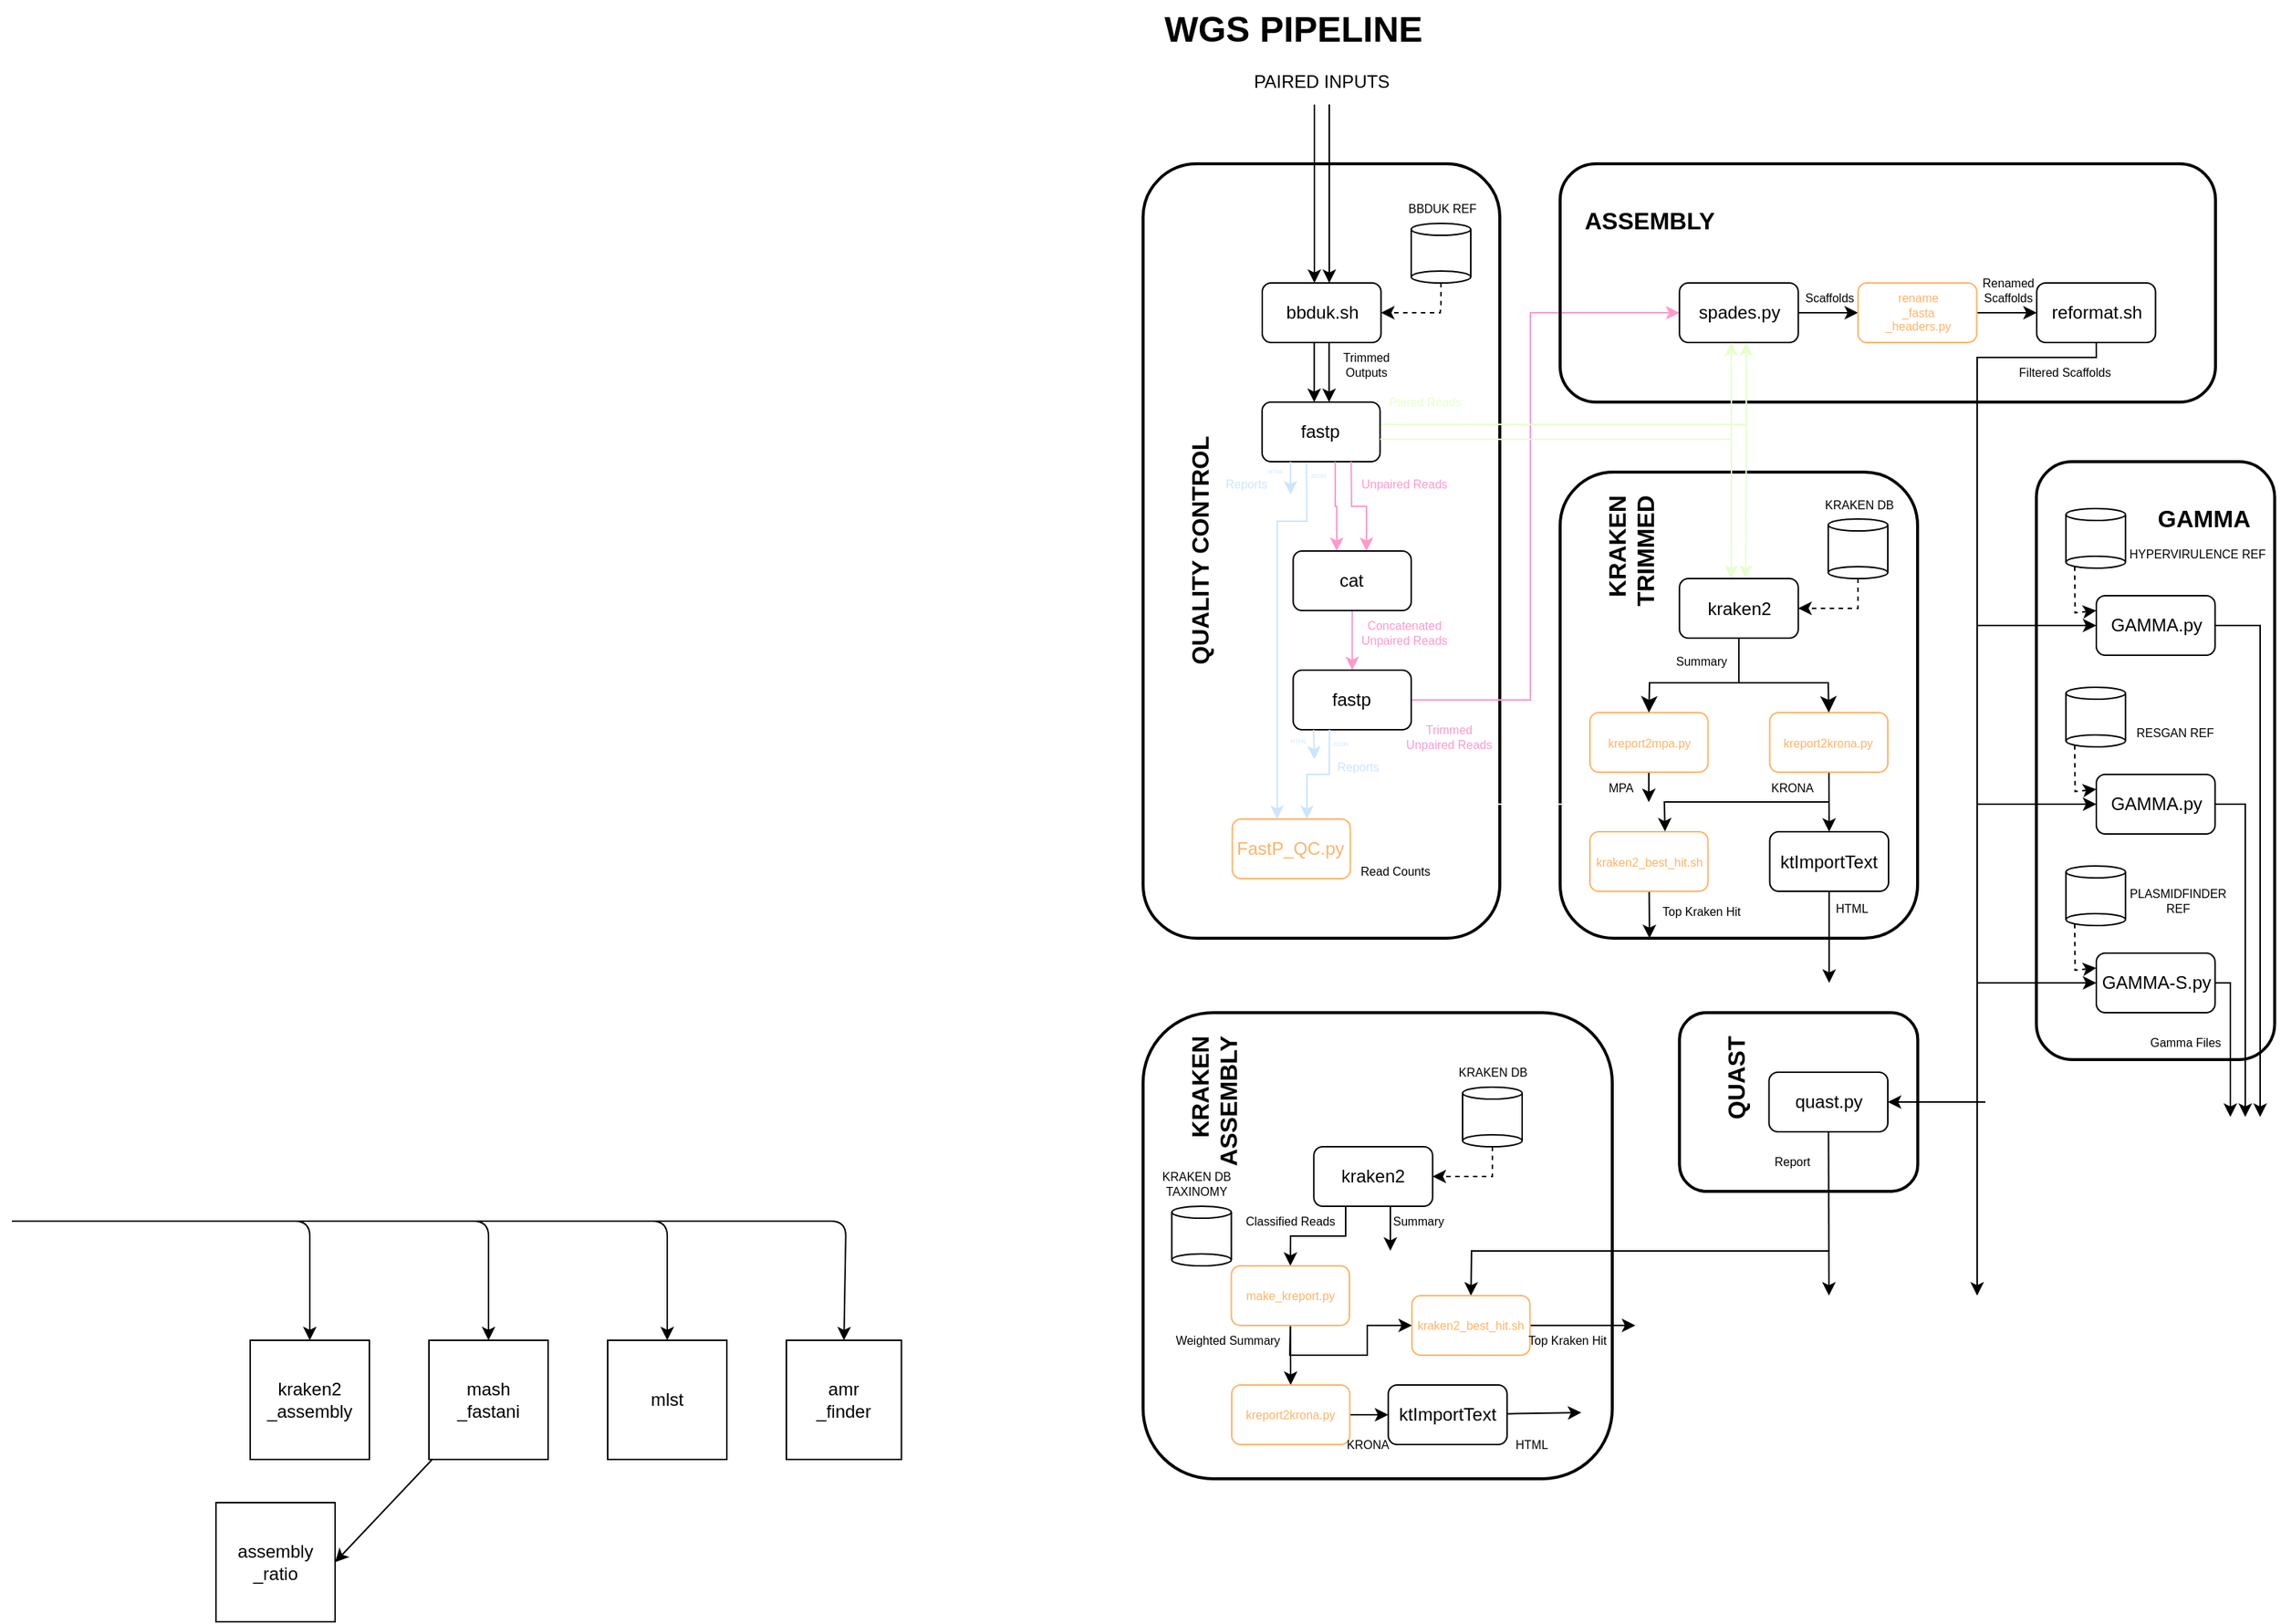 <mxfile>
    <diagram id="FtOyVvMvATsT74txpiN0" name="Page-1">
        <mxGraphModel dx="1254" dy="314" grid="1" gridSize="10" guides="1" tooltips="1" connect="1" arrows="1" fold="1" page="1" pageScale="1" pageWidth="827" pageHeight="1169" math="0" shadow="0">
            <root>
                <mxCell id="0"/>
                <mxCell id="1" parent="0"/>
                <mxCell id="39" value="QUALITY CONTROL" style="rounded=1;whiteSpace=wrap;html=1;glass=0;shadow=0;strokeWidth=2;horizontal=0;verticalAlign=top;spacingTop=8;fontSize=16;spacing=16;spacingLeft=0;spacingBottom=8;align=center;fontStyle=1;fillColor=none;" parent="1" vertex="1">
                    <mxGeometry x="39.5" y="110" width="239.5" height="520" as="geometry"/>
                </mxCell>
                <mxCell id="131" style="edgeStyle=none;rounded=0;sketch=0;html=1;strokeColor=#FF99CC;fontSize=12;fontColor=default;entryX=0;entryY=0.5;entryDx=0;entryDy=0;" parent="1" source="115" target="168" edge="1">
                    <mxGeometry relative="1" as="geometry">
                        <mxPoint x="259.5" y="470" as="targetPoint"/>
                        <Array as="points">
                            <mxPoint x="299.5" y="470"/>
                            <mxPoint x="299.5" y="210"/>
                        </Array>
                    </mxGeometry>
                </mxCell>
                <mxCell id="133" value="KRAKEN&lt;br&gt;TRIMMED" style="rounded=1;whiteSpace=wrap;html=1;glass=0;shadow=0;strokeWidth=2;horizontal=0;verticalAlign=top;spacingTop=8;fontSize=16;spacing=16;spacingLeft=0;spacingBottom=8;align=right;fontStyle=1;fillColor=none;" parent="1" vertex="1">
                    <mxGeometry x="319.51" y="317" width="240" height="313" as="geometry"/>
                </mxCell>
                <mxCell id="22" style="edgeStyle=none;html=1;entryX=0.5;entryY=0;entryDx=0;entryDy=0;" parent="1" target="21" edge="1">
                    <mxGeometry relative="1" as="geometry">
                        <Array as="points">
                            <mxPoint x="-520" y="820"/>
                        </Array>
                        <mxPoint x="-720" y="820" as="sourcePoint"/>
                    </mxGeometry>
                </mxCell>
                <mxCell id="24" style="edgeStyle=none;html=1;entryX=0.5;entryY=0;entryDx=0;entryDy=0;" parent="1" target="23" edge="1">
                    <mxGeometry relative="1" as="geometry">
                        <Array as="points">
                            <mxPoint x="-400" y="820"/>
                        </Array>
                        <mxPoint x="-720" y="820" as="sourcePoint"/>
                    </mxGeometry>
                </mxCell>
                <mxCell id="35" style="edgeStyle=none;html=1;entryX=0.5;entryY=0;entryDx=0;entryDy=0;" parent="1" target="34" edge="1">
                    <mxGeometry relative="1" as="geometry">
                        <Array as="points">
                            <mxPoint x="-280" y="820"/>
                        </Array>
                        <mxPoint x="-720" y="820" as="sourcePoint"/>
                    </mxGeometry>
                </mxCell>
                <mxCell id="38" style="edgeStyle=none;html=1;entryX=0.5;entryY=0;entryDx=0;entryDy=0;" parent="1" target="37" edge="1">
                    <mxGeometry relative="1" as="geometry">
                        <Array as="points">
                            <mxPoint x="-160" y="820"/>
                        </Array>
                        <mxPoint x="-720" y="820" as="sourcePoint"/>
                    </mxGeometry>
                </mxCell>
                <mxCell id="21" value="kraken2&lt;br&gt;_assembly" style="whiteSpace=wrap;html=1;" parent="1" vertex="1">
                    <mxGeometry x="-560" y="900" width="80" height="80" as="geometry"/>
                </mxCell>
                <mxCell id="139" style="edgeStyle=none;html=1;entryX=1;entryY=0.5;entryDx=0;entryDy=0;" parent="1" source="23" target="136" edge="1">
                    <mxGeometry relative="1" as="geometry"/>
                </mxCell>
                <mxCell id="23" value="mash&lt;br&gt;_fastani" style="whiteSpace=wrap;html=1;" parent="1" vertex="1">
                    <mxGeometry x="-440" y="900" width="80" height="80" as="geometry"/>
                </mxCell>
                <mxCell id="34" value="mlst" style="whiteSpace=wrap;html=1;" parent="1" vertex="1">
                    <mxGeometry x="-320" y="900" width="80" height="80" as="geometry"/>
                </mxCell>
                <mxCell id="37" value="amr&lt;br&gt;_finder" style="whiteSpace=wrap;html=1;" parent="1" vertex="1">
                    <mxGeometry x="-200" y="900" width="77.25" height="80" as="geometry"/>
                </mxCell>
                <mxCell id="40" value="WGS PIPELINE" style="text;html=1;align=center;verticalAlign=middle;resizable=0;points=[];autosize=1;strokeColor=none;fillColor=none;fontStyle=1;fontSize=24;" parent="1" vertex="1">
                    <mxGeometry x="39.5" width="200" height="40" as="geometry"/>
                </mxCell>
                <mxCell id="58" value="bbduk.sh" style="rounded=1;whiteSpace=wrap;html=1;shadow=0;glass=0;sketch=0;strokeWidth=1;fontSize=12;fillColor=none;gradientColor=default;" parent="1" vertex="1">
                    <mxGeometry x="119.5" y="190" width="79.75" height="40" as="geometry"/>
                </mxCell>
                <mxCell id="75" value="BBDUK REF" style="text;html=1;align=center;verticalAlign=middle;resizable=0;points=[];autosize=1;strokeColor=none;fillColor=none;fontSize=8;" parent="1" vertex="1">
                    <mxGeometry x="204.5" y="130" width="70" height="20" as="geometry"/>
                </mxCell>
                <mxCell id="74" value="" style="group" parent="1" vertex="1" connectable="0">
                    <mxGeometry x="219.5" y="150" width="40" height="40" as="geometry"/>
                </mxCell>
                <mxCell id="66" value="" style="ellipse;whiteSpace=wrap;html=1;rounded=1;shadow=0;glass=0;sketch=0;strokeWidth=1;fontSize=16;fillColor=none;gradientColor=default;" parent="74" vertex="1">
                    <mxGeometry width="40" height="8" as="geometry"/>
                </mxCell>
                <mxCell id="67" value="" style="ellipse;whiteSpace=wrap;html=1;rounded=1;shadow=0;glass=0;sketch=0;strokeWidth=1;fontSize=16;fillColor=none;gradientColor=default;" parent="74" vertex="1">
                    <mxGeometry y="32" width="40" height="8" as="geometry"/>
                </mxCell>
                <mxCell id="71" value="" style="edgeStyle=none;orthogonalLoop=1;jettySize=auto;html=1;fontSize=16;exitX=0;exitY=0.5;exitDx=0;exitDy=0;entryX=0;entryY=0.5;entryDx=0;entryDy=0;shape=link;strokeColor=none;" parent="74" source="66" target="67" edge="1">
                    <mxGeometry width="100" relative="1" as="geometry">
                        <mxPoint y="72" as="sourcePoint"/>
                        <mxPoint x="100" y="72" as="targetPoint"/>
                        <Array as="points"/>
                    </mxGeometry>
                </mxCell>
                <mxCell id="72" value="" style="endArrow=none;html=1;strokeColor=default;fontSize=16;entryX=0;entryY=0.5;entryDx=0;entryDy=0;exitX=0;exitY=0.5;exitDx=0;exitDy=0;" parent="74" source="67" target="66" edge="1">
                    <mxGeometry width="50" height="50" relative="1" as="geometry">
                        <mxPoint x="-140" y="96" as="sourcePoint"/>
                        <mxPoint x="-90" y="56" as="targetPoint"/>
                    </mxGeometry>
                </mxCell>
                <mxCell id="73" value="" style="endArrow=none;html=1;strokeColor=default;fontSize=16;entryX=1;entryY=0.5;entryDx=0;entryDy=0;exitX=1;exitY=0.5;exitDx=0;exitDy=0;" parent="74" source="67" target="66" edge="1">
                    <mxGeometry width="50" height="50" relative="1" as="geometry">
                        <mxPoint x="60.0" y="40.0" as="sourcePoint"/>
                        <mxPoint x="60.0" y="8" as="targetPoint"/>
                    </mxGeometry>
                </mxCell>
                <mxCell id="104" style="edgeStyle=none;rounded=0;sketch=0;html=1;exitX=0.25;exitY=1;exitDx=0;exitDy=0;fontSize=12;strokeColor=#CCE5FF;" parent="1" edge="1">
                    <mxGeometry relative="1" as="geometry">
                        <mxPoint x="149.183" y="310" as="sourcePoint"/>
                        <mxPoint x="129.5" y="550" as="targetPoint"/>
                        <Array as="points">
                            <mxPoint x="149.5" y="350"/>
                            <mxPoint x="129.5" y="350"/>
                        </Array>
                    </mxGeometry>
                </mxCell>
                <mxCell id="127" style="edgeStyle=none;rounded=0;sketch=0;html=1;strokeColor=#E6FFCC;fontSize=4;fontColor=#FFFFFF;entryX=0.558;entryY=-0.003;entryDx=0;entryDy=0;entryPerimeter=0;" parent="1" edge="1" target="134">
                    <mxGeometry relative="1" as="geometry">
                        <mxPoint x="198.62" y="284.961" as="sourcePoint"/>
                        <mxPoint x="444.5" y="350" as="targetPoint"/>
                        <Array as="points">
                            <mxPoint x="444.5" y="285"/>
                        </Array>
                    </mxGeometry>
                </mxCell>
                <mxCell id="80" value="fastp" style="rounded=1;whiteSpace=wrap;html=1;shadow=0;glass=0;sketch=0;strokeWidth=1;fontSize=12;fillColor=none;gradientColor=default;" parent="1" vertex="1">
                    <mxGeometry x="119.37" y="270" width="79.25" height="40" as="geometry"/>
                </mxCell>
                <mxCell id="88" style="edgeStyle=orthogonalEdgeStyle;html=1;entryX=1;entryY=0.5;entryDx=0;entryDy=0;dashed=1;strokeColor=default;fontSize=24;rounded=0;" parent="1" source="67" target="58" edge="1">
                    <mxGeometry relative="1" as="geometry">
                        <Array as="points">
                            <mxPoint x="239" y="205"/>
                            <mxPoint x="239" y="215"/>
                        </Array>
                    </mxGeometry>
                </mxCell>
                <mxCell id="94" value="Reports" style="text;html=1;align=center;verticalAlign=middle;whiteSpace=wrap;rounded=0;shadow=0;glass=0;sketch=0;strokeWidth=1;fontSize=8;fontColor=#CCE5FF;" parent="1" vertex="1">
                    <mxGeometry x="93.5" y="310" width="30" height="30" as="geometry"/>
                </mxCell>
                <mxCell id="98" style="html=1;strokeColor=default;fontSize=12;rounded=0;exitX=0.418;exitY=1.007;exitDx=0;exitDy=0;exitPerimeter=0;" parent="1" edge="1">
                    <mxGeometry relative="1" as="geometry">
                        <mxPoint x="154.5" y="190" as="targetPoint"/>
                        <mxPoint x="154.5" y="70.21" as="sourcePoint"/>
                    </mxGeometry>
                </mxCell>
                <mxCell id="95" value="PAIRED INPUTS" style="text;html=1;align=center;verticalAlign=middle;resizable=0;points=[];autosize=1;strokeColor=none;fillColor=none;fontSize=12;rounded=1;shadow=0;glass=0;sketch=0;strokeWidth=2;" parent="1" vertex="1">
                    <mxGeometry x="104" y="40" width="110" height="30" as="geometry"/>
                </mxCell>
                <mxCell id="100" style="html=1;strokeColor=default;fontSize=12;rounded=0;exitX=0.418;exitY=1.007;exitDx=0;exitDy=0;exitPerimeter=0;" parent="1" edge="1">
                    <mxGeometry relative="1" as="geometry">
                        <mxPoint x="164.5" y="190" as="targetPoint"/>
                        <mxPoint x="164.5" y="70.13" as="sourcePoint"/>
                    </mxGeometry>
                </mxCell>
                <mxCell id="101" style="html=1;strokeColor=default;fontSize=12;rounded=0;exitX=0.418;exitY=1.007;exitDx=0;exitDy=0;exitPerimeter=0;" parent="1" edge="1">
                    <mxGeometry relative="1" as="geometry">
                        <mxPoint x="164.37" y="270" as="targetPoint"/>
                        <mxPoint x="164.37" y="230" as="sourcePoint"/>
                    </mxGeometry>
                </mxCell>
                <mxCell id="102" style="html=1;strokeColor=default;fontSize=12;rounded=0;exitX=0.418;exitY=1.007;exitDx=0;exitDy=0;exitPerimeter=0;" parent="1" edge="1">
                    <mxGeometry relative="1" as="geometry">
                        <mxPoint x="154.37" y="270" as="targetPoint"/>
                        <mxPoint x="154.37" y="230" as="sourcePoint"/>
                    </mxGeometry>
                </mxCell>
                <mxCell id="105" style="edgeStyle=none;rounded=0;sketch=0;html=1;exitX=0.25;exitY=1;exitDx=0;exitDy=0;fontSize=12;strokeColor=#CCE5FF;" parent="1" edge="1">
                    <mxGeometry relative="1" as="geometry">
                        <mxPoint x="138.502" y="310.1" as="sourcePoint"/>
                        <mxPoint x="138.5" y="332" as="targetPoint"/>
                    </mxGeometry>
                </mxCell>
                <mxCell id="106" value="Trimmed&lt;br&gt;Outputs" style="text;html=1;align=center;verticalAlign=middle;resizable=0;points=[];autosize=1;strokeColor=none;fillColor=none;fontSize=8;rounded=1;shadow=0;glass=0;sketch=0;strokeWidth=2;" parent="1" vertex="1">
                    <mxGeometry x="164" y="230" width="50" height="30" as="geometry"/>
                </mxCell>
                <mxCell id="108" value="HTML" style="text;html=1;align=center;verticalAlign=middle;whiteSpace=wrap;rounded=0;shadow=0;glass=0;sketch=0;strokeWidth=1;fontSize=4;fontColor=#CCE5FF;" parent="1" vertex="1">
                    <mxGeometry x="115.5" y="307" width="25.5" height="20" as="geometry"/>
                </mxCell>
                <mxCell id="109" value="JSON" style="text;html=1;align=center;verticalAlign=middle;whiteSpace=wrap;rounded=0;shadow=0;glass=0;sketch=0;strokeWidth=1;fontSize=4;fontColor=#CCE5FF;" parent="1" vertex="1">
                    <mxGeometry x="143.5" y="310" width="25.5" height="20" as="geometry"/>
                </mxCell>
                <mxCell id="110" style="edgeStyle=none;rounded=0;sketch=0;html=1;exitX=0.25;exitY=1;exitDx=0;exitDy=0;strokeColor=#FF99CC;fontSize=12;" parent="1" edge="1">
                    <mxGeometry relative="1" as="geometry">
                        <mxPoint x="179.183" y="310" as="sourcePoint"/>
                        <mxPoint x="189.5" y="370" as="targetPoint"/>
                        <Array as="points">
                            <mxPoint x="179.5" y="340"/>
                            <mxPoint x="189.5" y="340"/>
                        </Array>
                    </mxGeometry>
                </mxCell>
                <mxCell id="111" value="Unpaired Reads" style="text;html=1;strokeColor=none;fillColor=none;align=center;verticalAlign=middle;whiteSpace=wrap;rounded=0;shadow=0;glass=0;sketch=0;strokeWidth=1;fontSize=8;fontColor=#FF99CC;" parent="1" vertex="1">
                    <mxGeometry x="184.5" y="310" width="60" height="30" as="geometry"/>
                </mxCell>
                <mxCell id="112" style="edgeStyle=none;rounded=0;sketch=0;html=1;exitX=0.25;exitY=1;exitDx=0;exitDy=0;strokeColor=#FF99CC;fontSize=12;" parent="1" edge="1">
                    <mxGeometry relative="1" as="geometry">
                        <mxPoint x="168.502" y="310.1" as="sourcePoint"/>
                        <mxPoint x="169.5" y="370" as="targetPoint"/>
                        <Array as="points">
                            <mxPoint x="168.5" y="340"/>
                            <mxPoint x="169.5" y="340"/>
                        </Array>
                    </mxGeometry>
                </mxCell>
                <mxCell id="116" style="edgeStyle=none;rounded=0;sketch=0;html=1;entryX=0.5;entryY=0;entryDx=0;entryDy=0;strokeColor=#FF99CC;fontSize=12;" parent="1" source="113" target="115" edge="1">
                    <mxGeometry relative="1" as="geometry"/>
                </mxCell>
                <mxCell id="113" value="cat" style="rounded=1;whiteSpace=wrap;html=1;shadow=0;glass=0;sketch=0;strokeWidth=1;fontSize=12;fillColor=none;gradientColor=default;" parent="1" vertex="1">
                    <mxGeometry x="140.25" y="370" width="79.25" height="40" as="geometry"/>
                </mxCell>
                <mxCell id="115" value="fastp" style="rounded=1;whiteSpace=wrap;html=1;shadow=0;glass=0;sketch=0;strokeWidth=1;fontSize=12;fillColor=none;gradientColor=default;" parent="1" vertex="1">
                    <mxGeometry x="140.25" y="450" width="79.25" height="40" as="geometry"/>
                </mxCell>
                <mxCell id="117" value="Concatenated&lt;br&gt;Unpaired Reads" style="text;html=1;strokeColor=none;fillColor=none;align=center;verticalAlign=middle;whiteSpace=wrap;rounded=0;shadow=0;glass=0;sketch=0;strokeWidth=1;fontSize=8;fontColor=#FF99CC;" parent="1" vertex="1">
                    <mxGeometry x="184.5" y="410" width="60" height="30" as="geometry"/>
                </mxCell>
                <mxCell id="118" style="edgeStyle=none;rounded=0;sketch=0;html=1;exitX=0.25;exitY=1;exitDx=0;exitDy=0;fontSize=12;strokeColor=#CCE5FF;" parent="1" edge="1">
                    <mxGeometry relative="1" as="geometry">
                        <mxPoint x="164.683" y="490" as="sourcePoint"/>
                        <mxPoint x="149.5" y="550" as="targetPoint"/>
                        <Array as="points">
                            <mxPoint x="164.5" y="520"/>
                            <mxPoint x="149.5" y="520"/>
                        </Array>
                    </mxGeometry>
                </mxCell>
                <mxCell id="119" value="Reports" style="text;html=1;align=center;verticalAlign=middle;whiteSpace=wrap;rounded=0;shadow=0;glass=0;sketch=0;strokeWidth=1;fontSize=8;fontColor=#CCE5FF;" parent="1" vertex="1">
                    <mxGeometry x="168.5" y="500" width="30" height="30" as="geometry"/>
                </mxCell>
                <mxCell id="120" style="edgeStyle=none;rounded=0;sketch=0;html=1;exitX=0.25;exitY=1;exitDx=0;exitDy=0;fontSize=12;strokeColor=#CCE5FF;" parent="1" edge="1">
                    <mxGeometry relative="1" as="geometry">
                        <mxPoint x="154.002" y="490.1" as="sourcePoint"/>
                        <mxPoint x="154.5" y="510" as="targetPoint"/>
                    </mxGeometry>
                </mxCell>
                <mxCell id="121" value="HTML" style="text;html=1;align=center;verticalAlign=middle;whiteSpace=wrap;rounded=0;shadow=0;glass=0;sketch=0;strokeWidth=1;fontSize=4;fontColor=#CCE5FF;" parent="1" vertex="1">
                    <mxGeometry x="130.5" y="488" width="25.5" height="20" as="geometry"/>
                </mxCell>
                <mxCell id="122" value="JSON" style="text;html=1;align=center;verticalAlign=middle;whiteSpace=wrap;rounded=0;shadow=0;glass=0;sketch=0;strokeWidth=1;fontSize=4;fontColor=#CCE5FF;" parent="1" vertex="1">
                    <mxGeometry x="159" y="490" width="25.5" height="20" as="geometry"/>
                </mxCell>
                <mxCell id="126" style="edgeStyle=none;rounded=0;sketch=0;html=1;entryX=0.383;entryY=0;entryDx=0;entryDy=0;strokeColor=#FFFFFF;fontSize=4;fontColor=#FFB366;exitX=0;exitY=0;exitDx=0;exitDy=0;entryPerimeter=0;" parent="1" source="125" target="162" edge="1">
                    <mxGeometry relative="1" as="geometry">
                        <Array as="points">
                            <mxPoint x="249.5" y="570"/>
                            <mxPoint x="249.5" y="540"/>
                            <mxPoint x="369.5" y="540"/>
                        </Array>
                    </mxGeometry>
                </mxCell>
                <mxCell id="123" value="FastP_QC.py" style="rounded=1;whiteSpace=wrap;html=1;shadow=0;glass=0;sketch=0;strokeWidth=1;fontSize=12;fillColor=none;gradientColor=default;fontColor=#FFB366;strokeColor=#FFB366;" parent="1" vertex="1">
                    <mxGeometry x="99.38" y="550" width="79.25" height="40" as="geometry"/>
                </mxCell>
                <mxCell id="125" value="Read Counts" style="text;html=1;strokeColor=none;fillColor=none;align=center;verticalAlign=middle;whiteSpace=wrap;rounded=0;shadow=0;glass=0;sketch=0;strokeWidth=1;fontSize=8;" parent="1" vertex="1">
                    <mxGeometry x="179" y="570" width="60" height="30" as="geometry"/>
                </mxCell>
                <mxCell id="128" style="edgeStyle=none;rounded=0;sketch=0;html=1;strokeColor=#E6FFCC;fontSize=4;fontColor=#FFFFFF;entryX=0.437;entryY=0;entryDx=0;entryDy=0;entryPerimeter=0;" parent="1" edge="1" target="134">
                    <mxGeometry relative="1" as="geometry">
                        <mxPoint x="198.62" y="294.961" as="sourcePoint"/>
                        <mxPoint x="434.5" y="350" as="targetPoint"/>
                        <Array as="points">
                            <mxPoint x="434.5" y="295"/>
                        </Array>
                    </mxGeometry>
                </mxCell>
                <mxCell id="129" value="Paired Reads" style="text;html=1;strokeColor=none;fillColor=none;align=center;verticalAlign=middle;whiteSpace=wrap;rounded=0;shadow=0;glass=0;sketch=0;strokeWidth=1;fontSize=8;fontColor=#E6FFCC;" parent="1" vertex="1">
                    <mxGeometry x="198.5" y="255" width="60" height="30" as="geometry"/>
                </mxCell>
                <mxCell id="132" value="Trimmed Unpaired Reads" style="text;html=1;strokeColor=none;fillColor=none;align=center;verticalAlign=middle;whiteSpace=wrap;rounded=0;shadow=0;glass=0;sketch=0;strokeWidth=1;fontSize=8;fontColor=#FF99CC;" parent="1" vertex="1">
                    <mxGeometry x="214.5" y="480" width="60" height="30" as="geometry"/>
                </mxCell>
                <mxCell id="149" style="edgeStyle=none;html=1;endArrow=none;endFill=0;" edge="1" parent="1" source="134">
                    <mxGeometry relative="1" as="geometry">
                        <mxPoint x="439.5" y="458.5" as="targetPoint"/>
                    </mxGeometry>
                </mxCell>
                <mxCell id="134" value="kraken2" style="rounded=1;whiteSpace=wrap;html=1;shadow=0;glass=0;sketch=0;strokeWidth=1;fontSize=12;fillColor=none;gradientColor=default;" parent="1" vertex="1">
                    <mxGeometry x="399.63" y="388.5" width="79.75" height="40" as="geometry"/>
                </mxCell>
                <mxCell id="136" value="assembly&lt;br&gt;_ratio" style="whiteSpace=wrap;html=1;" parent="1" vertex="1">
                    <mxGeometry x="-583" y="1009" width="80" height="80" as="geometry"/>
                </mxCell>
                <mxCell id="140" value="" style="group" vertex="1" connectable="0" parent="1">
                    <mxGeometry x="499.5" y="348.5" width="40" height="40" as="geometry"/>
                </mxCell>
                <mxCell id="141" value="" style="ellipse;whiteSpace=wrap;html=1;rounded=1;shadow=0;glass=0;sketch=0;strokeWidth=1;fontSize=16;fillColor=none;gradientColor=default;" vertex="1" parent="140">
                    <mxGeometry width="40" height="8" as="geometry"/>
                </mxCell>
                <mxCell id="142" value="" style="ellipse;whiteSpace=wrap;html=1;rounded=1;shadow=0;glass=0;sketch=0;strokeWidth=1;fontSize=16;fillColor=none;gradientColor=default;" vertex="1" parent="140">
                    <mxGeometry y="32" width="40" height="8" as="geometry"/>
                </mxCell>
                <mxCell id="143" value="" style="edgeStyle=none;orthogonalLoop=1;jettySize=auto;html=1;fontSize=16;exitX=0;exitY=0.5;exitDx=0;exitDy=0;entryX=0;entryY=0.5;entryDx=0;entryDy=0;shape=link;strokeColor=none;" edge="1" parent="140" source="141" target="142">
                    <mxGeometry width="100" relative="1" as="geometry">
                        <mxPoint y="72" as="sourcePoint"/>
                        <mxPoint x="100" y="72" as="targetPoint"/>
                        <Array as="points"/>
                    </mxGeometry>
                </mxCell>
                <mxCell id="144" value="" style="endArrow=none;html=1;strokeColor=default;fontSize=16;entryX=0;entryY=0.5;entryDx=0;entryDy=0;exitX=0;exitY=0.5;exitDx=0;exitDy=0;" edge="1" parent="140" source="142" target="141">
                    <mxGeometry width="50" height="50" relative="1" as="geometry">
                        <mxPoint x="-140" y="96" as="sourcePoint"/>
                        <mxPoint x="-90" y="56" as="targetPoint"/>
                    </mxGeometry>
                </mxCell>
                <mxCell id="145" value="" style="endArrow=none;html=1;strokeColor=default;fontSize=16;entryX=1;entryY=0.5;entryDx=0;entryDy=0;exitX=1;exitY=0.5;exitDx=0;exitDy=0;" edge="1" parent="140" source="142" target="141">
                    <mxGeometry width="50" height="50" relative="1" as="geometry">
                        <mxPoint x="60.0" y="40.0" as="sourcePoint"/>
                        <mxPoint x="60.0" y="8" as="targetPoint"/>
                    </mxGeometry>
                </mxCell>
                <mxCell id="147" style="edgeStyle=none;html=1;entryX=1;entryY=0.5;entryDx=0;entryDy=0;dashed=1;rounded=0;" edge="1" parent="1" source="142" target="134">
                    <mxGeometry relative="1" as="geometry">
                        <Array as="points">
                            <mxPoint x="519.5" y="408.5"/>
                        </Array>
                    </mxGeometry>
                </mxCell>
                <mxCell id="148" value="KRAKEN DB" style="text;html=1;align=center;verticalAlign=middle;resizable=0;points=[];autosize=1;strokeColor=none;fillColor=none;fontSize=8;" vertex="1" parent="1">
                    <mxGeometry x="484.5" y="328.5" width="70" height="20" as="geometry"/>
                </mxCell>
                <mxCell id="150" value="Summary" style="text;html=1;align=center;verticalAlign=middle;resizable=0;points=[];autosize=1;strokeColor=none;fillColor=none;fontSize=8;rounded=1;shadow=0;glass=0;sketch=0;strokeWidth=2;" vertex="1" parent="1">
                    <mxGeometry x="383.5" y="433.5" width="60" height="20" as="geometry"/>
                </mxCell>
                <mxCell id="155" style="edgeStyle=none;html=1;entryX=0.248;entryY=0.708;entryDx=0;entryDy=0;entryPerimeter=0;fontSize=8;endArrow=classic;endFill=1;" edge="1" parent="1" source="152" target="133">
                    <mxGeometry relative="1" as="geometry"/>
                </mxCell>
                <mxCell id="152" value="kreport2mpa.py" style="rounded=1;whiteSpace=wrap;html=1;shadow=0;glass=0;sketch=0;strokeWidth=1;fontSize=8;fillColor=none;gradientColor=default;fontColor=#FFB366;strokeColor=#FFB366;" vertex="1" parent="1">
                    <mxGeometry x="339.5" y="478.5" width="79.25" height="40" as="geometry"/>
                </mxCell>
                <mxCell id="156" style="edgeStyle=none;html=1;entryX=0.5;entryY=0;entryDx=0;entryDy=0;fontSize=8;endArrow=classic;endFill=1;" edge="1" parent="1" source="153" target="159">
                    <mxGeometry relative="1" as="geometry"/>
                </mxCell>
                <mxCell id="153" value="kreport2krona.py" style="rounded=1;whiteSpace=wrap;html=1;shadow=0;glass=0;sketch=0;strokeWidth=1;fontSize=8;fillColor=none;gradientColor=default;fontColor=#FFB366;strokeColor=#FFB366;" vertex="1" parent="1">
                    <mxGeometry x="460.25" y="478.5" width="79.25" height="40" as="geometry"/>
                </mxCell>
                <mxCell id="154" value="" style="edgeStyle=none;orthogonalLoop=1;jettySize=auto;html=1;endArrow=classic;startArrow=classic;endSize=8;startSize=8;fontSize=8;entryX=0.5;entryY=0;entryDx=0;entryDy=0;exitX=0.5;exitY=0;exitDx=0;exitDy=0;rounded=0;" edge="1" parent="1" source="152" target="153">
                    <mxGeometry width="100" relative="1" as="geometry">
                        <mxPoint x="389.51" y="468.5" as="sourcePoint"/>
                        <mxPoint x="489.51" y="468.5" as="targetPoint"/>
                        <Array as="points">
                            <mxPoint x="379.5" y="458.5"/>
                            <mxPoint x="439.5" y="458.5"/>
                            <mxPoint x="499.5" y="458.5"/>
                        </Array>
                    </mxGeometry>
                </mxCell>
                <mxCell id="157" value="MPA" style="text;html=1;align=center;verticalAlign=middle;resizable=0;points=[];autosize=1;strokeColor=none;fillColor=none;fontSize=8;rounded=1;shadow=0;glass=0;sketch=0;strokeWidth=2;" vertex="1" parent="1">
                    <mxGeometry x="339.5" y="518.5" width="40" height="20" as="geometry"/>
                </mxCell>
                <mxCell id="158" value="KRONA" style="text;html=1;align=center;verticalAlign=middle;resizable=0;points=[];autosize=1;strokeColor=none;fillColor=none;fontSize=8;rounded=1;shadow=0;glass=0;sketch=0;strokeWidth=2;" vertex="1" parent="1">
                    <mxGeometry x="449.5" y="518.5" width="50" height="20" as="geometry"/>
                </mxCell>
                <mxCell id="180" style="edgeStyle=none;rounded=0;html=1;fontSize=12;endArrow=classic;endFill=1;" edge="1" parent="1" source="159">
                    <mxGeometry relative="1" as="geometry">
                        <mxPoint x="500.125" y="660" as="targetPoint"/>
                    </mxGeometry>
                </mxCell>
                <mxCell id="159" value="ktImportText" style="rounded=1;whiteSpace=wrap;html=1;shadow=0;glass=0;sketch=0;strokeWidth=1;fontSize=12;fillColor=none;gradientColor=default;" vertex="1" parent="1">
                    <mxGeometry x="460.25" y="558.5" width="79.75" height="40" as="geometry"/>
                </mxCell>
                <mxCell id="161" value="HTML" style="text;html=1;align=center;verticalAlign=middle;resizable=0;points=[];autosize=1;strokeColor=none;fillColor=none;fontSize=8;rounded=1;shadow=0;glass=0;sketch=0;strokeWidth=2;" vertex="1" parent="1">
                    <mxGeometry x="489.5" y="600" width="50" height="20" as="geometry"/>
                </mxCell>
                <mxCell id="165" style="edgeStyle=none;rounded=0;html=1;entryX=0.25;entryY=1;entryDx=0;entryDy=0;fontSize=7;endArrow=classic;endFill=1;" edge="1" parent="1" source="162" target="133">
                    <mxGeometry relative="1" as="geometry"/>
                </mxCell>
                <mxCell id="162" value="kraken2_best_hit.sh" style="rounded=1;whiteSpace=wrap;html=1;shadow=0;glass=0;sketch=0;strokeWidth=1;fontSize=8;fillColor=none;gradientColor=default;fontColor=#FFB366;strokeColor=#FFB366;" vertex="1" parent="1">
                    <mxGeometry x="339.5" y="558.5" width="79.25" height="40" as="geometry"/>
                </mxCell>
                <mxCell id="164" value="" style="edgeStyle=none;orthogonalLoop=1;jettySize=auto;html=1;fontSize=7;endArrow=classic;endFill=1;entryX=0.636;entryY=-0.005;entryDx=0;entryDy=0;entryPerimeter=0;rounded=0;" edge="1" parent="1" target="162">
                    <mxGeometry width="100" relative="1" as="geometry">
                        <mxPoint x="499.5" y="538.5" as="sourcePoint"/>
                        <mxPoint x="629.5" y="518.5" as="targetPoint"/>
                        <Array as="points">
                            <mxPoint x="389.5" y="538.5"/>
                        </Array>
                    </mxGeometry>
                </mxCell>
                <mxCell id="166" value="Top Kraken Hit" style="text;html=1;align=center;verticalAlign=middle;resizable=0;points=[];autosize=1;strokeColor=none;fillColor=none;fontSize=8;rounded=1;shadow=0;glass=0;sketch=0;strokeWidth=2;" vertex="1" parent="1">
                    <mxGeometry x="373.5" y="601.5" width="80" height="20" as="geometry"/>
                </mxCell>
                <mxCell id="167" value="ASSEMBLY" style="rounded=1;whiteSpace=wrap;html=1;glass=0;shadow=0;strokeWidth=2;horizontal=1;verticalAlign=top;spacingTop=8;fontSize=16;spacing=16;spacingLeft=0;spacingBottom=8;align=left;fontStyle=1;fillColor=none;" vertex="1" parent="1">
                    <mxGeometry x="319.51" y="110" width="439.99" height="160" as="geometry"/>
                </mxCell>
                <mxCell id="174" value="" style="edgeStyle=none;rounded=0;html=1;fontSize=12;endArrow=classic;endFill=1;" edge="1" parent="1" source="168" target="169">
                    <mxGeometry relative="1" as="geometry"/>
                </mxCell>
                <mxCell id="168" value="spades.py" style="rounded=1;whiteSpace=wrap;html=1;shadow=0;glass=0;sketch=0;strokeWidth=1;fontSize=12;fillColor=none;gradientColor=default;" vertex="1" parent="1">
                    <mxGeometry x="399.63" y="190" width="79.75" height="40" as="geometry"/>
                </mxCell>
                <mxCell id="175" value="" style="edgeStyle=none;rounded=0;html=1;fontSize=12;endArrow=classic;endFill=1;" edge="1" parent="1" source="169" target="170">
                    <mxGeometry relative="1" as="geometry"/>
                </mxCell>
                <mxCell id="169" value="rename&lt;br style=&quot;font-size: 8px;&quot;&gt;_fasta&lt;br style=&quot;font-size: 8px;&quot;&gt;_headers.py" style="rounded=1;whiteSpace=wrap;html=1;shadow=0;glass=0;sketch=0;strokeWidth=1;fontSize=8;fillColor=none;gradientColor=default;strokeColor=#FFB366;fontColor=#FFB366;" vertex="1" parent="1">
                    <mxGeometry x="519.5" y="190" width="79.75" height="40" as="geometry"/>
                </mxCell>
                <mxCell id="179" style="edgeStyle=none;rounded=0;html=1;fontSize=12;endArrow=classic;endFill=1;" edge="1" parent="1" source="170">
                    <mxGeometry relative="1" as="geometry">
                        <mxPoint x="599.5" y="870" as="targetPoint"/>
                        <Array as="points">
                            <mxPoint x="679.5" y="240"/>
                            <mxPoint x="599.5" y="240"/>
                            <mxPoint x="599.5" y="310"/>
                        </Array>
                    </mxGeometry>
                </mxCell>
                <mxCell id="170" value="reformat.sh" style="rounded=1;whiteSpace=wrap;html=1;shadow=0;glass=0;sketch=0;strokeWidth=1;fontSize=12;fillColor=none;gradientColor=default;" vertex="1" parent="1">
                    <mxGeometry x="639.5" y="190" width="79.75" height="40" as="geometry"/>
                </mxCell>
                <mxCell id="172" value="" style="edgeStyle=none;orthogonalLoop=1;jettySize=auto;html=1;rounded=0;fontSize=4;endArrow=classic;endFill=1;entryX=0.284;entryY=0.75;entryDx=0;entryDy=0;entryPerimeter=0;strokeColor=#E6FFCC;fontColor=#FFFFFF;sketch=0;" edge="1" parent="1" target="167">
                    <mxGeometry width="100" relative="1" as="geometry">
                        <mxPoint x="444.5" y="285" as="sourcePoint"/>
                        <mxPoint x="519.5" y="290" as="targetPoint"/>
                        <Array as="points"/>
                    </mxGeometry>
                </mxCell>
                <mxCell id="173" value="" style="edgeStyle=none;orthogonalLoop=1;jettySize=auto;html=1;rounded=0;fontSize=4;endArrow=classic;endFill=1;entryX=0.261;entryY=0.75;entryDx=0;entryDy=0;entryPerimeter=0;strokeColor=#E6FFCC;fontColor=#FFFFFF;sketch=0;" edge="1" parent="1" target="167">
                    <mxGeometry width="100" relative="1" as="geometry">
                        <mxPoint x="434.53" y="295" as="sourcePoint"/>
                        <mxPoint x="434.497" y="240" as="targetPoint"/>
                        <Array as="points"/>
                    </mxGeometry>
                </mxCell>
                <mxCell id="176" value="Scaffolds" style="text;html=1;align=center;verticalAlign=middle;resizable=0;points=[];autosize=1;strokeColor=none;fillColor=none;fontSize=8;rounded=1;shadow=0;glass=0;sketch=0;strokeWidth=2;" vertex="1" parent="1">
                    <mxGeometry x="469.5" y="190" width="60" height="20" as="geometry"/>
                </mxCell>
                <mxCell id="177" value="Renamed&lt;br&gt;Scaffolds" style="text;html=1;align=center;verticalAlign=middle;resizable=0;points=[];autosize=1;strokeColor=none;fillColor=none;fontSize=8;rounded=1;shadow=0;glass=0;sketch=0;strokeWidth=2;" vertex="1" parent="1">
                    <mxGeometry x="589.5" y="180" width="60" height="30" as="geometry"/>
                </mxCell>
                <mxCell id="178" value="Filtered Scaffolds" style="text;html=1;align=center;verticalAlign=middle;resizable=0;points=[];autosize=1;strokeColor=none;fillColor=none;fontSize=8;rounded=1;shadow=0;glass=0;sketch=0;strokeWidth=2;" vertex="1" parent="1">
                    <mxGeometry x="612.5" y="240" width="90" height="20" as="geometry"/>
                </mxCell>
                <mxCell id="181" value="GAMMA" style="rounded=1;whiteSpace=wrap;html=1;glass=0;shadow=0;strokeWidth=2;horizontal=1;verticalAlign=top;spacingTop=8;fontSize=16;spacing=16;spacingLeft=0;spacingBottom=8;align=right;fontStyle=1;fillColor=none;" vertex="1" parent="1">
                    <mxGeometry x="639.25" y="310" width="160" height="401.5" as="geometry"/>
                </mxCell>
                <mxCell id="225" style="edgeStyle=none;rounded=0;html=1;fontSize=12;endArrow=classic;endFill=1;" edge="1" parent="1" target="182">
                    <mxGeometry relative="1" as="geometry">
                        <mxPoint x="599.25" y="420" as="sourcePoint"/>
                    </mxGeometry>
                </mxCell>
                <mxCell id="234" style="edgeStyle=none;rounded=0;html=1;fontSize=12;endArrow=classic;endFill=1;" edge="1" parent="1" source="182">
                    <mxGeometry relative="1" as="geometry">
                        <mxPoint x="789.5" y="750" as="targetPoint"/>
                        <Array as="points">
                            <mxPoint x="789.5" y="420"/>
                        </Array>
                    </mxGeometry>
                </mxCell>
                <mxCell id="182" value="GAMMA.py" style="rounded=1;whiteSpace=wrap;html=1;shadow=0;glass=0;sketch=0;strokeWidth=1;fontSize=12;fillColor=none;gradientColor=default;" vertex="1" parent="1">
                    <mxGeometry x="679.5" y="400" width="79.75" height="40" as="geometry"/>
                </mxCell>
                <mxCell id="185" value="" style="group" vertex="1" connectable="0" parent="1">
                    <mxGeometry x="659.12" y="341.5" width="40" height="40" as="geometry"/>
                </mxCell>
                <mxCell id="186" value="" style="ellipse;whiteSpace=wrap;html=1;rounded=1;shadow=0;glass=0;sketch=0;strokeWidth=1;fontSize=16;fillColor=none;gradientColor=default;" vertex="1" parent="185">
                    <mxGeometry width="40" height="8" as="geometry"/>
                </mxCell>
                <mxCell id="187" value="" style="ellipse;whiteSpace=wrap;html=1;rounded=1;shadow=0;glass=0;sketch=0;strokeWidth=1;fontSize=16;fillColor=none;gradientColor=default;" vertex="1" parent="185">
                    <mxGeometry y="32" width="40" height="8" as="geometry"/>
                </mxCell>
                <mxCell id="188" value="" style="edgeStyle=none;orthogonalLoop=1;jettySize=auto;html=1;fontSize=16;exitX=0;exitY=0.5;exitDx=0;exitDy=0;entryX=0;entryY=0.5;entryDx=0;entryDy=0;shape=link;strokeColor=none;" edge="1" parent="185" source="186" target="187">
                    <mxGeometry width="100" relative="1" as="geometry">
                        <mxPoint y="72" as="sourcePoint"/>
                        <mxPoint x="100" y="72" as="targetPoint"/>
                        <Array as="points"/>
                    </mxGeometry>
                </mxCell>
                <mxCell id="189" value="" style="endArrow=none;html=1;strokeColor=default;fontSize=16;entryX=0;entryY=0.5;entryDx=0;entryDy=0;exitX=0;exitY=0.5;exitDx=0;exitDy=0;" edge="1" parent="185" source="187" target="186">
                    <mxGeometry width="50" height="50" relative="1" as="geometry">
                        <mxPoint x="-140" y="96" as="sourcePoint"/>
                        <mxPoint x="-90" y="56" as="targetPoint"/>
                    </mxGeometry>
                </mxCell>
                <mxCell id="190" value="" style="endArrow=none;html=1;strokeColor=default;fontSize=16;entryX=1;entryY=0.5;entryDx=0;entryDy=0;exitX=1;exitY=0.5;exitDx=0;exitDy=0;" edge="1" parent="185" source="187" target="186">
                    <mxGeometry width="50" height="50" relative="1" as="geometry">
                        <mxPoint x="60.0" y="40.0" as="sourcePoint"/>
                        <mxPoint x="60.0" y="8" as="targetPoint"/>
                    </mxGeometry>
                </mxCell>
                <mxCell id="203" value="HYPERVIRULENCE REF" style="text;html=1;align=center;verticalAlign=middle;resizable=0;points=[];autosize=1;strokeColor=none;fillColor=none;fontSize=8;" vertex="1" parent="1">
                    <mxGeometry x="692.25" y="361.5" width="110" height="20" as="geometry"/>
                </mxCell>
                <mxCell id="204" value="RESGAN REF" style="text;html=1;align=center;verticalAlign=middle;resizable=0;points=[];autosize=1;strokeColor=none;fillColor=none;fontSize=8;" vertex="1" parent="1">
                    <mxGeometry x="692.25" y="481.5" width="80" height="20" as="geometry"/>
                </mxCell>
                <mxCell id="205" value="PLASMIDFINDER&lt;br&gt;REF" style="text;html=1;align=center;verticalAlign=middle;resizable=0;points=[];autosize=1;strokeColor=none;fillColor=none;fontSize=8;" vertex="1" parent="1">
                    <mxGeometry x="689.12" y="590" width="90" height="30" as="geometry"/>
                </mxCell>
                <mxCell id="207" value="" style="edgeStyle=none;orthogonalLoop=1;jettySize=auto;html=1;rounded=0;dashed=1;fontSize=12;endArrow=classic;endFill=1;entryX=0;entryY=0.25;entryDx=0;entryDy=0;exitX=0;exitY=1;exitDx=0;exitDy=0;" edge="1" parent="1" source="187" target="182">
                    <mxGeometry width="100" relative="1" as="geometry">
                        <mxPoint x="579.25" y="391.5" as="sourcePoint"/>
                        <mxPoint x="679.25" y="391.5" as="targetPoint"/>
                        <Array as="points">
                            <mxPoint x="665.25" y="411.5"/>
                        </Array>
                    </mxGeometry>
                </mxCell>
                <mxCell id="226" style="edgeStyle=none;rounded=0;html=1;fontSize=12;endArrow=classic;endFill=1;" edge="1" parent="1" target="209">
                    <mxGeometry relative="1" as="geometry">
                        <mxPoint x="599.25" y="540" as="sourcePoint"/>
                    </mxGeometry>
                </mxCell>
                <mxCell id="235" style="edgeStyle=none;rounded=0;html=1;fontSize=12;endArrow=classic;endFill=1;" edge="1" parent="1" source="209">
                    <mxGeometry relative="1" as="geometry">
                        <mxPoint x="779.5" y="750" as="targetPoint"/>
                        <Array as="points">
                            <mxPoint x="779.5" y="540"/>
                        </Array>
                    </mxGeometry>
                </mxCell>
                <mxCell id="209" value="GAMMA.py" style="rounded=1;whiteSpace=wrap;html=1;shadow=0;glass=0;sketch=0;strokeWidth=1;fontSize=12;fillColor=none;gradientColor=default;" vertex="1" parent="1">
                    <mxGeometry x="679.5" y="520" width="79.75" height="40" as="geometry"/>
                </mxCell>
                <mxCell id="210" value="" style="group" vertex="1" connectable="0" parent="1">
                    <mxGeometry x="659.12" y="461.5" width="40" height="40" as="geometry"/>
                </mxCell>
                <mxCell id="211" value="" style="ellipse;whiteSpace=wrap;html=1;rounded=1;shadow=0;glass=0;sketch=0;strokeWidth=1;fontSize=16;fillColor=none;gradientColor=default;" vertex="1" parent="210">
                    <mxGeometry width="40" height="8" as="geometry"/>
                </mxCell>
                <mxCell id="212" value="" style="ellipse;whiteSpace=wrap;html=1;rounded=1;shadow=0;glass=0;sketch=0;strokeWidth=1;fontSize=16;fillColor=none;gradientColor=default;" vertex="1" parent="210">
                    <mxGeometry y="32" width="40" height="8" as="geometry"/>
                </mxCell>
                <mxCell id="213" value="" style="edgeStyle=none;orthogonalLoop=1;jettySize=auto;html=1;fontSize=16;exitX=0;exitY=0.5;exitDx=0;exitDy=0;entryX=0;entryY=0.5;entryDx=0;entryDy=0;shape=link;strokeColor=none;" edge="1" parent="210" source="211" target="212">
                    <mxGeometry width="100" relative="1" as="geometry">
                        <mxPoint y="72" as="sourcePoint"/>
                        <mxPoint x="100" y="72" as="targetPoint"/>
                        <Array as="points"/>
                    </mxGeometry>
                </mxCell>
                <mxCell id="214" value="" style="endArrow=none;html=1;strokeColor=default;fontSize=16;entryX=0;entryY=0.5;entryDx=0;entryDy=0;exitX=0;exitY=0.5;exitDx=0;exitDy=0;" edge="1" parent="210" source="212" target="211">
                    <mxGeometry width="50" height="50" relative="1" as="geometry">
                        <mxPoint x="-140" y="96" as="sourcePoint"/>
                        <mxPoint x="-90" y="56" as="targetPoint"/>
                    </mxGeometry>
                </mxCell>
                <mxCell id="215" value="" style="endArrow=none;html=1;strokeColor=default;fontSize=16;entryX=1;entryY=0.5;entryDx=0;entryDy=0;exitX=1;exitY=0.5;exitDx=0;exitDy=0;" edge="1" parent="210" source="212" target="211">
                    <mxGeometry width="50" height="50" relative="1" as="geometry">
                        <mxPoint x="60.0" y="40.0" as="sourcePoint"/>
                        <mxPoint x="60.0" y="8" as="targetPoint"/>
                    </mxGeometry>
                </mxCell>
                <mxCell id="216" value="" style="edgeStyle=none;orthogonalLoop=1;jettySize=auto;html=1;rounded=0;dashed=1;fontSize=12;endArrow=classic;endFill=1;entryX=0;entryY=0.25;entryDx=0;entryDy=0;exitX=0;exitY=1;exitDx=0;exitDy=0;" edge="1" parent="1" source="212" target="209">
                    <mxGeometry width="100" relative="1" as="geometry">
                        <mxPoint x="579.25" y="511.5" as="sourcePoint"/>
                        <mxPoint x="679.25" y="511.5" as="targetPoint"/>
                        <Array as="points">
                            <mxPoint x="665.25" y="531.5"/>
                        </Array>
                    </mxGeometry>
                </mxCell>
                <mxCell id="227" style="edgeStyle=none;rounded=0;html=1;fontSize=12;endArrow=classic;endFill=1;" edge="1" parent="1" target="217">
                    <mxGeometry relative="1" as="geometry">
                        <mxPoint x="599.25" y="660" as="sourcePoint"/>
                    </mxGeometry>
                </mxCell>
                <mxCell id="236" style="edgeStyle=none;rounded=0;html=1;fontSize=12;endArrow=classic;endFill=1;" edge="1" parent="1" source="217">
                    <mxGeometry relative="1" as="geometry">
                        <mxPoint x="769.5" y="750" as="targetPoint"/>
                        <Array as="points">
                            <mxPoint x="769.5" y="660"/>
                        </Array>
                    </mxGeometry>
                </mxCell>
                <mxCell id="217" value="GAMMA-S.py" style="rounded=1;whiteSpace=wrap;html=1;shadow=0;glass=0;sketch=0;strokeWidth=1;fontSize=12;fillColor=none;gradientColor=default;" vertex="1" parent="1">
                    <mxGeometry x="679.5" y="640" width="79.75" height="40" as="geometry"/>
                </mxCell>
                <mxCell id="218" value="" style="group" vertex="1" connectable="0" parent="1">
                    <mxGeometry x="659.12" y="581.5" width="40" height="40" as="geometry"/>
                </mxCell>
                <mxCell id="219" value="" style="ellipse;whiteSpace=wrap;html=1;rounded=1;shadow=0;glass=0;sketch=0;strokeWidth=1;fontSize=16;fillColor=none;gradientColor=default;" vertex="1" parent="218">
                    <mxGeometry width="40" height="8" as="geometry"/>
                </mxCell>
                <mxCell id="220" value="" style="ellipse;whiteSpace=wrap;html=1;rounded=1;shadow=0;glass=0;sketch=0;strokeWidth=1;fontSize=16;fillColor=none;gradientColor=default;" vertex="1" parent="218">
                    <mxGeometry y="32" width="40" height="8" as="geometry"/>
                </mxCell>
                <mxCell id="221" value="" style="edgeStyle=none;orthogonalLoop=1;jettySize=auto;html=1;fontSize=16;exitX=0;exitY=0.5;exitDx=0;exitDy=0;entryX=0;entryY=0.5;entryDx=0;entryDy=0;shape=link;strokeColor=none;" edge="1" parent="218" source="219" target="220">
                    <mxGeometry width="100" relative="1" as="geometry">
                        <mxPoint y="72" as="sourcePoint"/>
                        <mxPoint x="100" y="72" as="targetPoint"/>
                        <Array as="points"/>
                    </mxGeometry>
                </mxCell>
                <mxCell id="222" value="" style="endArrow=none;html=1;strokeColor=default;fontSize=16;entryX=0;entryY=0.5;entryDx=0;entryDy=0;exitX=0;exitY=0.5;exitDx=0;exitDy=0;" edge="1" parent="218" source="220" target="219">
                    <mxGeometry width="50" height="50" relative="1" as="geometry">
                        <mxPoint x="-140" y="96" as="sourcePoint"/>
                        <mxPoint x="-90" y="56" as="targetPoint"/>
                    </mxGeometry>
                </mxCell>
                <mxCell id="223" value="" style="endArrow=none;html=1;strokeColor=default;fontSize=16;entryX=1;entryY=0.5;entryDx=0;entryDy=0;exitX=1;exitY=0.5;exitDx=0;exitDy=0;" edge="1" parent="218" source="220" target="219">
                    <mxGeometry width="50" height="50" relative="1" as="geometry">
                        <mxPoint x="60.0" y="40.0" as="sourcePoint"/>
                        <mxPoint x="60.0" y="8" as="targetPoint"/>
                    </mxGeometry>
                </mxCell>
                <mxCell id="224" value="" style="edgeStyle=none;orthogonalLoop=1;jettySize=auto;html=1;rounded=0;dashed=1;fontSize=12;endArrow=classic;endFill=1;entryX=0;entryY=0.25;entryDx=0;entryDy=0;exitX=0;exitY=1;exitDx=0;exitDy=0;" edge="1" parent="1" source="220" target="217">
                    <mxGeometry width="100" relative="1" as="geometry">
                        <mxPoint x="579.25" y="631.5" as="sourcePoint"/>
                        <mxPoint x="679.25" y="631.5" as="targetPoint"/>
                        <Array as="points">
                            <mxPoint x="665.25" y="651.5"/>
                        </Array>
                    </mxGeometry>
                </mxCell>
                <mxCell id="233" value="Gamma Files" style="text;html=1;align=center;verticalAlign=middle;resizable=0;points=[];autosize=1;strokeColor=none;fillColor=none;fontSize=8;rounded=1;shadow=0;glass=0;sketch=0;strokeWidth=2;" vertex="1" parent="1">
                    <mxGeometry x="704.12" y="690" width="70" height="20" as="geometry"/>
                </mxCell>
                <mxCell id="237" value="QUAST" style="rounded=1;whiteSpace=wrap;html=1;glass=0;shadow=0;strokeWidth=2;horizontal=0;verticalAlign=top;spacingTop=8;fontSize=16;spacing=16;spacingLeft=0;spacingBottom=8;align=right;fontStyle=1;fillColor=none;" vertex="1" parent="1">
                    <mxGeometry x="399.63" y="680" width="160.01" height="120" as="geometry"/>
                </mxCell>
                <mxCell id="239" style="edgeStyle=none;rounded=0;html=1;fontSize=12;endArrow=classic;endFill=1;" edge="1" parent="1" target="238">
                    <mxGeometry relative="1" as="geometry">
                        <mxPoint x="605.0" y="740" as="sourcePoint"/>
                    </mxGeometry>
                </mxCell>
                <mxCell id="241" style="edgeStyle=none;rounded=0;html=1;fontSize=12;endArrow=classic;endFill=1;" edge="1" parent="1" source="238">
                    <mxGeometry relative="1" as="geometry">
                        <mxPoint x="500" y="870" as="targetPoint"/>
                    </mxGeometry>
                </mxCell>
                <mxCell id="238" value="quast.py" style="rounded=1;whiteSpace=wrap;html=1;shadow=0;glass=0;sketch=0;strokeWidth=1;fontSize=12;fillColor=none;gradientColor=default;" vertex="1" parent="1">
                    <mxGeometry x="459.75" y="720" width="79.75" height="40" as="geometry"/>
                </mxCell>
                <mxCell id="242" value="Report" style="text;html=1;align=center;verticalAlign=middle;resizable=0;points=[];autosize=1;strokeColor=none;fillColor=none;fontSize=8;rounded=1;shadow=0;glass=0;sketch=0;strokeWidth=2;" vertex="1" parent="1">
                    <mxGeometry x="449.63" y="770" width="50" height="20" as="geometry"/>
                </mxCell>
                <mxCell id="243" value="KRAKEN&lt;br&gt;ASSEMBLY" style="rounded=1;whiteSpace=wrap;html=1;glass=0;shadow=0;strokeWidth=2;horizontal=0;verticalAlign=top;spacingTop=8;fontSize=16;spacing=16;spacingLeft=0;spacingBottom=8;align=right;fontStyle=1;fillColor=none;" vertex="1" parent="1">
                    <mxGeometry x="39.5" y="680" width="315" height="313" as="geometry"/>
                </mxCell>
                <mxCell id="253" style="edgeStyle=none;rounded=0;html=1;entryX=0.5;entryY=0;entryDx=0;entryDy=0;fontSize=12;endArrow=classic;endFill=1;" edge="1" parent="1" target="257">
                    <mxGeometry relative="1" as="geometry">
                        <mxPoint x="175.5" y="810" as="sourcePoint"/>
                        <mxPoint x="174" y="839.878" as="targetPoint"/>
                        <Array as="points">
                            <mxPoint x="175.5" y="830"/>
                            <mxPoint x="138.5" y="830"/>
                        </Array>
                    </mxGeometry>
                </mxCell>
                <mxCell id="254" style="edgeStyle=none;rounded=0;html=1;entryX=0.5;entryY=0.506;entryDx=0;entryDy=0;entryPerimeter=0;fontSize=12;endArrow=classic;endFill=1;" edge="1" parent="1">
                    <mxGeometry relative="1" as="geometry">
                        <mxPoint x="205.503" y="810" as="sourcePoint"/>
                        <mxPoint x="205.5" y="839.878" as="targetPoint"/>
                    </mxGeometry>
                </mxCell>
                <mxCell id="244" value="kraken2" style="rounded=1;whiteSpace=wrap;html=1;shadow=0;glass=0;sketch=0;strokeWidth=1;fontSize=12;fillColor=none;gradientColor=default;" vertex="1" parent="1">
                    <mxGeometry x="154.13" y="770" width="79.75" height="40" as="geometry"/>
                </mxCell>
                <mxCell id="245" value="" style="group" vertex="1" connectable="0" parent="1">
                    <mxGeometry x="254" y="730" width="40" height="40" as="geometry"/>
                </mxCell>
                <mxCell id="246" value="" style="ellipse;whiteSpace=wrap;html=1;rounded=1;shadow=0;glass=0;sketch=0;strokeWidth=1;fontSize=16;fillColor=none;gradientColor=default;" vertex="1" parent="245">
                    <mxGeometry width="40" height="8" as="geometry"/>
                </mxCell>
                <mxCell id="247" value="" style="ellipse;whiteSpace=wrap;html=1;rounded=1;shadow=0;glass=0;sketch=0;strokeWidth=1;fontSize=16;fillColor=none;gradientColor=default;" vertex="1" parent="245">
                    <mxGeometry y="32" width="40" height="8" as="geometry"/>
                </mxCell>
                <mxCell id="248" value="" style="edgeStyle=none;orthogonalLoop=1;jettySize=auto;html=1;fontSize=16;exitX=0;exitY=0.5;exitDx=0;exitDy=0;entryX=0;entryY=0.5;entryDx=0;entryDy=0;shape=link;strokeColor=none;" edge="1" parent="245" source="246" target="247">
                    <mxGeometry width="100" relative="1" as="geometry">
                        <mxPoint y="72" as="sourcePoint"/>
                        <mxPoint x="100" y="72" as="targetPoint"/>
                        <Array as="points"/>
                    </mxGeometry>
                </mxCell>
                <mxCell id="249" value="" style="endArrow=none;html=1;strokeColor=default;fontSize=16;entryX=0;entryY=0.5;entryDx=0;entryDy=0;exitX=0;exitY=0.5;exitDx=0;exitDy=0;" edge="1" parent="245" source="247" target="246">
                    <mxGeometry width="50" height="50" relative="1" as="geometry">
                        <mxPoint x="-140" y="96" as="sourcePoint"/>
                        <mxPoint x="-90" y="56" as="targetPoint"/>
                    </mxGeometry>
                </mxCell>
                <mxCell id="250" value="" style="endArrow=none;html=1;strokeColor=default;fontSize=16;entryX=1;entryY=0.5;entryDx=0;entryDy=0;exitX=1;exitY=0.5;exitDx=0;exitDy=0;" edge="1" parent="245" source="247" target="246">
                    <mxGeometry width="50" height="50" relative="1" as="geometry">
                        <mxPoint x="60.0" y="40.0" as="sourcePoint"/>
                        <mxPoint x="60.0" y="8" as="targetPoint"/>
                    </mxGeometry>
                </mxCell>
                <mxCell id="251" style="edgeStyle=none;html=1;entryX=1;entryY=0.5;entryDx=0;entryDy=0;dashed=1;rounded=0;" edge="1" parent="1" source="247" target="244">
                    <mxGeometry relative="1" as="geometry">
                        <Array as="points">
                            <mxPoint x="274" y="790"/>
                        </Array>
                    </mxGeometry>
                </mxCell>
                <mxCell id="252" value="KRAKEN DB" style="text;html=1;align=center;verticalAlign=middle;resizable=0;points=[];autosize=1;strokeColor=none;fillColor=none;fontSize=8;" vertex="1" parent="1">
                    <mxGeometry x="239" y="710" width="70" height="20" as="geometry"/>
                </mxCell>
                <mxCell id="255" value="Summary" style="text;html=1;align=center;verticalAlign=middle;resizable=0;points=[];autosize=1;strokeColor=none;fillColor=none;fontSize=8;rounded=1;shadow=0;glass=0;sketch=0;strokeWidth=2;" vertex="1" parent="1">
                    <mxGeometry x="194" y="810" width="60" height="20" as="geometry"/>
                </mxCell>
                <mxCell id="256" value="Classified Reads" style="text;html=1;align=center;verticalAlign=middle;resizable=0;points=[];autosize=1;strokeColor=none;fillColor=none;fontSize=8;rounded=1;shadow=0;glass=0;sketch=0;strokeWidth=2;" vertex="1" parent="1">
                    <mxGeometry x="98" y="810" width="80" height="20" as="geometry"/>
                </mxCell>
                <mxCell id="268" value="" style="edgeStyle=none;rounded=0;html=1;fontSize=8;endArrow=classic;endFill=1;" edge="1" parent="1" source="257" target="266">
                    <mxGeometry relative="1" as="geometry"/>
                </mxCell>
                <mxCell id="278" value="" style="edgeStyle=none;rounded=0;html=1;fontSize=8;endArrow=classic;endFill=1;entryX=0;entryY=0.5;entryDx=0;entryDy=0;exitX=0.5;exitY=1;exitDx=0;exitDy=0;" edge="1" parent="1" source="257" target="276">
                    <mxGeometry relative="1" as="geometry">
                        <Array as="points">
                            <mxPoint x="138" y="910"/>
                            <mxPoint x="190" y="910"/>
                            <mxPoint x="190" y="890"/>
                        </Array>
                    </mxGeometry>
                </mxCell>
                <mxCell id="257" value="make_kreport.py" style="rounded=1;whiteSpace=wrap;html=1;shadow=0;glass=0;sketch=0;strokeWidth=1;fontSize=8;fillColor=none;gradientColor=default;fontColor=#FFB366;strokeColor=#FFB366;" vertex="1" parent="1">
                    <mxGeometry x="98.75" y="850" width="79.25" height="40" as="geometry"/>
                </mxCell>
                <mxCell id="258" value="" style="group" vertex="1" connectable="0" parent="1">
                    <mxGeometry x="58.75" y="810" width="40" height="40" as="geometry"/>
                </mxCell>
                <mxCell id="259" value="" style="ellipse;whiteSpace=wrap;html=1;rounded=1;shadow=0;glass=0;sketch=0;strokeWidth=1;fontSize=16;fillColor=none;gradientColor=default;" vertex="1" parent="258">
                    <mxGeometry width="40" height="8" as="geometry"/>
                </mxCell>
                <mxCell id="260" value="" style="ellipse;whiteSpace=wrap;html=1;rounded=1;shadow=0;glass=0;sketch=0;strokeWidth=1;fontSize=16;fillColor=none;gradientColor=default;" vertex="1" parent="258">
                    <mxGeometry y="32" width="40" height="8" as="geometry"/>
                </mxCell>
                <mxCell id="261" value="" style="edgeStyle=none;orthogonalLoop=1;jettySize=auto;html=1;fontSize=16;exitX=0;exitY=0.5;exitDx=0;exitDy=0;entryX=0;entryY=0.5;entryDx=0;entryDy=0;shape=link;strokeColor=none;" edge="1" parent="258" source="259" target="260">
                    <mxGeometry width="100" relative="1" as="geometry">
                        <mxPoint y="72" as="sourcePoint"/>
                        <mxPoint x="100" y="72" as="targetPoint"/>
                        <Array as="points"/>
                    </mxGeometry>
                </mxCell>
                <mxCell id="262" value="" style="endArrow=none;html=1;strokeColor=default;fontSize=16;entryX=0;entryY=0.5;entryDx=0;entryDy=0;exitX=0;exitY=0.5;exitDx=0;exitDy=0;" edge="1" parent="258" source="260" target="259">
                    <mxGeometry width="50" height="50" relative="1" as="geometry">
                        <mxPoint x="-140" y="96" as="sourcePoint"/>
                        <mxPoint x="-90" y="56" as="targetPoint"/>
                    </mxGeometry>
                </mxCell>
                <mxCell id="263" value="" style="endArrow=none;html=1;strokeColor=default;fontSize=16;entryX=1;entryY=0.5;entryDx=0;entryDy=0;exitX=1;exitY=0.5;exitDx=0;exitDy=0;" edge="1" parent="258" source="260" target="259">
                    <mxGeometry width="50" height="50" relative="1" as="geometry">
                        <mxPoint x="60.0" y="40.0" as="sourcePoint"/>
                        <mxPoint x="60.0" y="8" as="targetPoint"/>
                    </mxGeometry>
                </mxCell>
                <mxCell id="265" value="KRAKEN DB&lt;br&gt;TAXINOMY" style="text;html=1;align=center;verticalAlign=middle;resizable=0;points=[];autosize=1;strokeColor=none;fillColor=none;fontSize=8;" vertex="1" parent="1">
                    <mxGeometry x="39.5" y="780" width="70" height="30" as="geometry"/>
                </mxCell>
                <mxCell id="269" value="" style="edgeStyle=none;rounded=0;html=1;fontSize=8;endArrow=classic;endFill=1;" edge="1" parent="1" source="266" target="267">
                    <mxGeometry relative="1" as="geometry"/>
                </mxCell>
                <mxCell id="266" value="kreport2krona.py" style="rounded=1;whiteSpace=wrap;html=1;shadow=0;glass=0;sketch=0;strokeWidth=1;fontSize=8;fillColor=none;gradientColor=default;fontColor=#FFB366;strokeColor=#FFB366;" vertex="1" parent="1">
                    <mxGeometry x="99" y="930" width="79.25" height="40" as="geometry"/>
                </mxCell>
                <mxCell id="273" style="edgeStyle=none;rounded=0;html=1;entryX=0.934;entryY=0.858;entryDx=0;entryDy=0;entryPerimeter=0;fontSize=8;endArrow=classic;endFill=1;" edge="1" parent="1" source="267" target="243">
                    <mxGeometry relative="1" as="geometry"/>
                </mxCell>
                <mxCell id="267" value="ktImportText" style="rounded=1;whiteSpace=wrap;html=1;shadow=0;glass=0;sketch=0;strokeWidth=1;fontSize=12;fillColor=none;gradientColor=default;" vertex="1" parent="1">
                    <mxGeometry x="204.12" y="930" width="79.75" height="40" as="geometry"/>
                </mxCell>
                <mxCell id="272" value="KRONA" style="text;html=1;align=center;verticalAlign=middle;resizable=0;points=[];autosize=1;strokeColor=none;fillColor=none;fontSize=8;rounded=1;shadow=0;glass=0;sketch=0;strokeWidth=2;" vertex="1" parent="1">
                    <mxGeometry x="164.75" y="960" width="50" height="20" as="geometry"/>
                </mxCell>
                <mxCell id="274" value="HTML" style="text;html=1;align=center;verticalAlign=middle;resizable=0;points=[];autosize=1;strokeColor=none;fillColor=none;fontSize=8;rounded=1;shadow=0;glass=0;sketch=0;strokeWidth=2;" vertex="1" parent="1">
                    <mxGeometry x="274.5" y="960" width="50" height="20" as="geometry"/>
                </mxCell>
                <mxCell id="275" value="Weighted Summary" style="text;html=1;align=center;verticalAlign=middle;resizable=0;points=[];autosize=1;strokeColor=none;fillColor=none;fontSize=8;rounded=1;shadow=0;glass=0;sketch=0;strokeWidth=2;" vertex="1" parent="1">
                    <mxGeometry x="51" y="890" width="90" height="20" as="geometry"/>
                </mxCell>
                <mxCell id="279" style="edgeStyle=none;rounded=0;html=1;fontSize=8;endArrow=classic;endFill=1;" edge="1" parent="1" source="276">
                    <mxGeometry relative="1" as="geometry">
                        <mxPoint x="370" y="890" as="targetPoint"/>
                    </mxGeometry>
                </mxCell>
                <mxCell id="280" style="edgeStyle=none;rounded=0;html=1;fontSize=8;endArrow=classic;endFill=1;entryX=0.5;entryY=0;entryDx=0;entryDy=0;" edge="1" parent="1" target="276">
                    <mxGeometry relative="1" as="geometry">
                        <mxPoint x="500" y="840" as="sourcePoint"/>
                        <Array as="points">
                            <mxPoint x="260" y="840"/>
                        </Array>
                    </mxGeometry>
                </mxCell>
                <mxCell id="276" value="kraken2_best_hit.sh" style="rounded=1;whiteSpace=wrap;html=1;shadow=0;glass=0;sketch=0;strokeWidth=1;fontSize=8;fillColor=none;gradientColor=default;fontColor=#FFB366;strokeColor=#FFB366;" vertex="1" parent="1">
                    <mxGeometry x="220" y="870" width="79.25" height="40" as="geometry"/>
                </mxCell>
                <mxCell id="277" value="Top Kraken Hit" style="text;html=1;align=center;verticalAlign=middle;resizable=0;points=[];autosize=1;strokeColor=none;fillColor=none;fontSize=8;rounded=1;shadow=0;glass=0;sketch=0;strokeWidth=2;" vertex="1" parent="1">
                    <mxGeometry x="283.87" y="890" width="80" height="20" as="geometry"/>
                </mxCell>
            </root>
        </mxGraphModel>
    </diagram>
</mxfile>
